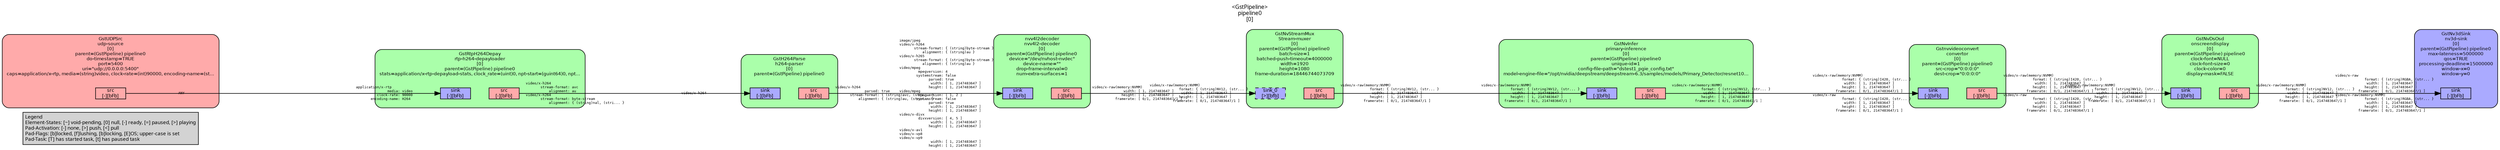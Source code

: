 digraph pipeline {
  rankdir=LR;
  fontname="sans";
  fontsize="10";
  labelloc=t;
  nodesep=.1;
  ranksep=.2;
  label="<GstPipeline>\npipeline0\n[0]";
  node [style="filled,rounded", shape=box, fontsize="9", fontname="sans", margin="0.0,0.0"];
  edge [labelfontsize="6", fontsize="9", fontname="monospace"];
  
  legend [
    pos="0,0!",
    margin="0.05,0.05",
    style="filled",
    label="Legend\lElement-States: [~] void-pending, [0] null, [-] ready, [=] paused, [>] playing\lPad-Activation: [-] none, [>] push, [<] pull\lPad-Flags: [b]locked, [f]lushing, [b]locking, [E]OS; upper-case is set\lPad-Task: [T] has started task, [t] has paused task\l",
  ];
  subgraph cluster_nv3d_sink_0x240a9160 {
    fontname="Bitstream Vera Sans";
    fontsize="8";
    style="filled,rounded";
    color=black;
    label="GstNv3dSink\nnv3d-sink\n[0]\nparent=(GstPipeline) pipeline0\nmax-lateness=5000000\nqos=TRUE\nprocessing-deadline=15000000\nwindow-x=0\nwindow-y=0";
    subgraph cluster_nv3d_sink_0x240a9160_sink {
      label="";
      style="invis";
      nv3d_sink_0x240a9160_sink_0x23fe2440 [color=black, fillcolor="#aaaaff", label="sink\n[-][bFb]", height="0.2", style="filled,solid"];
    }

    fillcolor="#aaaaff";
  }

  subgraph cluster_onscreendisplay_0x23fdffe0 {
    fontname="Bitstream Vera Sans";
    fontsize="8";
    style="filled,rounded";
    color=black;
    label="GstNvDsOsd\nonscreendisplay\n[0]\nparent=(GstPipeline) pipeline0\nclock-font=NULL\nclock-font-size=0\nclock-color=0\ndisplay-mask=FALSE";
    subgraph cluster_onscreendisplay_0x23fdffe0_sink {
      label="";
      style="invis";
      onscreendisplay_0x23fdffe0_sink_0x236edd20 [color=black, fillcolor="#aaaaff", label="sink\n[-][bFb]", height="0.2", style="filled,solid"];
    }

    subgraph cluster_onscreendisplay_0x23fdffe0_src {
      label="";
      style="invis";
      onscreendisplay_0x23fdffe0_src_0x23fe21f0 [color=black, fillcolor="#ffaaaa", label="src\n[-][bFb]", height="0.2", style="filled,solid"];
    }

    onscreendisplay_0x23fdffe0_sink_0x236edd20 -> onscreendisplay_0x23fdffe0_src_0x23fe21f0 [style="invis"];
    fillcolor="#aaffaa";
  }

  onscreendisplay_0x23fdffe0_src_0x23fe21f0 -> nv3d_sink_0x240a9160_sink_0x23fe2440 [labeldistance="10", labelangle="0", label="                                                  ", taillabel="video/x-raw(memory:NVMM)\l              format: { (string)NV12, (str... }\l               width: [ 1, 2147483647 ]\l              height: [ 1, 2147483647 ]\l           framerate: [ 0/1, 2147483647/1 ]\l", headlabel="video/x-raw\l              format: { (string)RGBA, (str... }\l               width: [ 1, 2147483647 ]\l              height: [ 1, 2147483647 ]\l           framerate: [ 0/1, 2147483647/1 ]\lvideo/x-raw(memory:NVMM)\l              format: { (string)RGBA, (str... }\l               width: [ 1, 2147483647 ]\l              height: [ 1, 2147483647 ]\l           framerate: [ 0/1, 2147483647/1 ]\l"]
  subgraph cluster_convertor_0x23fb96e0 {
    fontname="Bitstream Vera Sans";
    fontsize="8";
    style="filled,rounded";
    color=black;
    label="Gstnvvideoconvert\nconvertor\n[0]\nparent=(GstPipeline) pipeline0\nsrc-crop=\"0:0:0:0\"\ndest-crop=\"0:0:0:0\"";
    subgraph cluster_convertor_0x23fb96e0_sink {
      label="";
      style="invis";
      convertor_0x23fb96e0_sink_0x236ed880 [color=black, fillcolor="#aaaaff", label="sink\n[-][bFb]", height="0.2", style="filled,solid"];
    }

    subgraph cluster_convertor_0x23fb96e0_src {
      label="";
      style="invis";
      convertor_0x23fb96e0_src_0x236edad0 [color=black, fillcolor="#ffaaaa", label="src\n[-][bFb]", height="0.2", style="filled,solid"];
    }

    convertor_0x23fb96e0_sink_0x236ed880 -> convertor_0x23fb96e0_src_0x236edad0 [style="invis"];
    fillcolor="#aaffaa";
  }

  convertor_0x23fb96e0_src_0x236edad0 -> onscreendisplay_0x23fdffe0_sink_0x236edd20 [labeldistance="10", labelangle="0", label="                                                  ", taillabel="video/x-raw(memory:NVMM)\l              format: { (string)I420, (str... }\l               width: [ 1, 2147483647 ]\l              height: [ 1, 2147483647 ]\l           framerate: [ 0/1, 2147483647/1 ]\lvideo/x-raw\l              format: { (string)I420, (str... }\l               width: [ 1, 2147483647 ]\l              height: [ 1, 2147483647 ]\l           framerate: [ 0/1, 2147483647/1 ]\l", headlabel="video/x-raw(memory:NVMM)\l              format: { (string)NV12, (str... }\l               width: [ 1, 2147483647 ]\l              height: [ 1, 2147483647 ]\l           framerate: [ 0/1, 2147483647/1 ]\l"]
  subgraph cluster_primary_inference_0x23f9b0d0 {
    fontname="Bitstream Vera Sans";
    fontsize="8";
    style="filled,rounded";
    color=black;
    label="GstNvInfer\nprimary-inference\n[0]\nparent=(GstPipeline) pipeline0\nunique-id=1\nconfig-file-path=\"dstest1_pgie_config.txt\"\nmodel-engine-file=\"/opt/nvidia/deepstream/deepstream-6.3/samples/models/Primary_Detector/resnet10…";
    subgraph cluster_primary_inference_0x23f9b0d0_sink {
      label="";
      style="invis";
      primary_inference_0x23f9b0d0_sink_0x236ed3e0 [color=black, fillcolor="#aaaaff", label="sink\n[-][bFb]", height="0.2", style="filled,solid"];
    }

    subgraph cluster_primary_inference_0x23f9b0d0_src {
      label="";
      style="invis";
      primary_inference_0x23f9b0d0_src_0x236ed630 [color=black, fillcolor="#ffaaaa", label="src\n[-][bFb]", height="0.2", style="filled,solid"];
    }

    primary_inference_0x23f9b0d0_sink_0x236ed3e0 -> primary_inference_0x23f9b0d0_src_0x236ed630 [style="invis"];
    fillcolor="#aaffaa";
  }

  primary_inference_0x23f9b0d0_src_0x236ed630 -> convertor_0x23fb96e0_sink_0x236ed880 [labeldistance="10", labelangle="0", label="                                                  ", taillabel="video/x-raw(memory:NVMM)\l              format: { (string)NV12, (str... }\l               width: [ 1, 2147483647 ]\l              height: [ 1, 2147483647 ]\l           framerate: [ 0/1, 2147483647/1 ]\l", headlabel="video/x-raw(memory:NVMM)\l              format: { (string)I420, (str... }\l               width: [ 1, 2147483647 ]\l              height: [ 1, 2147483647 ]\l           framerate: [ 0/1, 2147483647/1 ]\lvideo/x-raw\l              format: { (string)I420, (str... }\l               width: [ 1, 2147483647 ]\l              height: [ 1, 2147483647 ]\l           framerate: [ 0/1, 2147483647/1 ]\l"]
  subgraph cluster_Stream_muxer_0x2382c020 {
    fontname="Bitstream Vera Sans";
    fontsize="8";
    style="filled,rounded";
    color=black;
    label="GstNvStreamMux\nStream-muxer\n[0]\nparent=(GstPipeline) pipeline0\nbatch-size=1\nbatched-push-timeout=4000000\nwidth=1920\nheight=1080\nframe-duration=18446744073709";
    subgraph cluster_Stream_muxer_0x2382c020_sink {
      label="";
      style="invis";
      Stream_muxer_0x2382c020_sink_0_0x23fe2690 [color=black, fillcolor="#aaaaff", label="sink_0\n[>][bfb]", height="0.2", style="filled,dashed"];
    }

    subgraph cluster_Stream_muxer_0x2382c020_src {
      label="";
      style="invis";
      Stream_muxer_0x2382c020_src_0x236ed190 [color=black, fillcolor="#ffaaaa", label="src\n[-][bFb]", height="0.2", style="filled,solid"];
    }

    Stream_muxer_0x2382c020_sink_0_0x23fe2690 -> Stream_muxer_0x2382c020_src_0x236ed190 [style="invis"];
    fillcolor="#aaffaa";
  }

  Stream_muxer_0x2382c020_src_0x236ed190 -> primary_inference_0x23f9b0d0_sink_0x236ed3e0 [labeldistance="10", labelangle="0", label="                                                  ", taillabel="video/x-raw(memory:NVMM)\l              format: { (string)NV12, (str... }\l               width: [ 1, 2147483647 ]\l              height: [ 1, 2147483647 ]\l           framerate: [ 0/1, 2147483647/1 ]\l", headlabel="video/x-raw(memory:NVMM)\l              format: { (string)NV12, (str... }\l               width: [ 1, 2147483647 ]\l              height: [ 1, 2147483647 ]\l           framerate: [ 0/1, 2147483647/1 ]\l"]
  subgraph cluster_nvv4l2_decoder_0x23823520 {
    fontname="Bitstream Vera Sans";
    fontsize="8";
    style="filled,rounded";
    color=black;
    label="nvv4l2decoder\nnvv4l2-decoder\n[0]\nparent=(GstPipeline) pipeline0\ndevice=\"/dev/nvhost-nvdec\"\ndevice-name=\"\"\ndrop-frame-interval=0\nnum-extra-surfaces=1";
    subgraph cluster_nvv4l2_decoder_0x23823520_sink {
      label="";
      style="invis";
      nvv4l2_decoder_0x23823520_sink_0x236eccf0 [color=black, fillcolor="#aaaaff", label="sink\n[-][bFb]", height="0.2", style="filled,solid"];
    }

    subgraph cluster_nvv4l2_decoder_0x23823520_src {
      label="";
      style="invis";
      nvv4l2_decoder_0x23823520_src_0x236ecf40 [color=black, fillcolor="#ffaaaa", label="src\n[-][bFb]", height="0.2", style="filled,solid"];
    }

    nvv4l2_decoder_0x23823520_sink_0x236eccf0 -> nvv4l2_decoder_0x23823520_src_0x236ecf40 [style="invis"];
    fillcolor="#aaffaa";
  }

  nvv4l2_decoder_0x23823520_src_0x236ecf40 -> Stream_muxer_0x2382c020_sink_0_0x23fe2690 [labeldistance="10", labelangle="0", label="                                                  ", taillabel="video/x-raw(memory:NVMM)\l               width: [ 1, 2147483647 ]\l              height: [ 1, 2147483647 ]\l           framerate: [ 0/1, 2147483647/1 ]\l", headlabel="video/x-raw(memory:NVMM)\l              format: { (string)NV12, (str... }\l               width: [ 1, 2147483647 ]\l              height: [ 1, 2147483647 ]\l           framerate: [ 0/1, 2147483647/1 ]\l"]
  subgraph cluster_h264_parser_0x23702260 {
    fontname="Bitstream Vera Sans";
    fontsize="8";
    style="filled,rounded";
    color=black;
    label="GstH264Parse\nh264-parser\n[0]\nparent=(GstPipeline) pipeline0";
    subgraph cluster_h264_parser_0x23702260_sink {
      label="";
      style="invis";
      h264_parser_0x23702260_sink_0x236ec850 [color=black, fillcolor="#aaaaff", label="sink\n[-][bFb]", height="0.2", style="filled,solid"];
    }

    subgraph cluster_h264_parser_0x23702260_src {
      label="";
      style="invis";
      h264_parser_0x23702260_src_0x236ecaa0 [color=black, fillcolor="#ffaaaa", label="src\n[-][bFb]", height="0.2", style="filled,solid"];
    }

    h264_parser_0x23702260_sink_0x236ec850 -> h264_parser_0x23702260_src_0x236ecaa0 [style="invis"];
    fillcolor="#aaffaa";
  }

  h264_parser_0x23702260_src_0x236ecaa0 -> nvv4l2_decoder_0x23823520_sink_0x236eccf0 [labeldistance="10", labelangle="0", label="                                                  ", taillabel="video/x-h264\l              parsed: true\l       stream-format: { (string)avc, (stri... }\l           alignment: { (string)au, (strin... }\l", headlabel="image/jpeg\lvideo/x-h264\l       stream-format: { (string)byte-stream }\l           alignment: { (string)au }\lvideo/x-h265\l       stream-format: { (string)byte-stream }\l           alignment: { (string)au }\lvideo/mpeg\l         mpegversion: 4\l        systemstream: false\l              parsed: true\l               width: [ 1, 2147483647 ]\l              height: [ 1, 2147483647 ]\lvideo/mpeg\l         mpegversion: [ 1, 2 ]\l        systemstream: false\l              parsed: true\l               width: [ 1, 2147483647 ]\l              height: [ 1, 2147483647 ]\lvideo/x-divx\l         divxversion: [ 4, 5 ]\l               width: [ 1, 2147483647 ]\l              height: [ 1, 2147483647 ]\lvideo/x-av1\lvideo/x-vp8\lvideo/x-vp9\l               width: [ 1, 2147483647 ]\l              height: [ 1, 2147483647 ]\l"]
  subgraph cluster_rtp_h264_depayloader_0x236fa1c0 {
    fontname="Bitstream Vera Sans";
    fontsize="8";
    style="filled,rounded";
    color=black;
    label="GstRtpH264Depay\nrtp-h264-depayloader\n[0]\nparent=(GstPipeline) pipeline0\nstats=application/x-rtp-depayload-stats, clock_rate=(uint)0, npt-start=(guint64)0, npt…";
    subgraph cluster_rtp_h264_depayloader_0x236fa1c0_sink {
      label="";
      style="invis";
      rtp_h264_depayloader_0x236fa1c0_sink_0x236ec3b0 [color=black, fillcolor="#aaaaff", label="sink\n[-][bFb]", height="0.2", style="filled,solid"];
    }

    subgraph cluster_rtp_h264_depayloader_0x236fa1c0_src {
      label="";
      style="invis";
      rtp_h264_depayloader_0x236fa1c0_src_0x236ec600 [color=black, fillcolor="#ffaaaa", label="src\n[-][bFb]", height="0.2", style="filled,solid"];
    }

    rtp_h264_depayloader_0x236fa1c0_sink_0x236ec3b0 -> rtp_h264_depayloader_0x236fa1c0_src_0x236ec600 [style="invis"];
    fillcolor="#aaffaa";
  }

  rtp_h264_depayloader_0x236fa1c0_src_0x236ec600 -> h264_parser_0x23702260_sink_0x236ec850 [labeldistance="10", labelangle="0", label="                                                  ", taillabel="video/x-h264\l       stream-format: avc\l           alignment: au\lvideo/x-h264\l       stream-format: byte-stream\l           alignment: { (string)nal, (stri... }\l", headlabel="video/x-h264\l"]
  subgraph cluster_udp_source_0x236ea3c0 {
    fontname="Bitstream Vera Sans";
    fontsize="8";
    style="filled,rounded";
    color=black;
    label="GstUDPSrc\nudp-source\n[0]\nparent=(GstPipeline) pipeline0\ndo-timestamp=TRUE\nport=5400\nuri=\"udp://0.0.0.0:5400\"\ncaps=application/x-rtp, media=(string)video, clock-rate=(int)90000, encoding-name=(st…";
    subgraph cluster_udp_source_0x236ea3c0_src {
      label="";
      style="invis";
      udp_source_0x236ea3c0_src_0x236ec160 [color=black, fillcolor="#ffaaaa", label="src\n[-][bFb]", height="0.2", style="filled,solid"];
    }

    fillcolor="#ffaaaa";
  }

  udp_source_0x236ea3c0_src_0x236ec160 -> rtp_h264_depayloader_0x236fa1c0_sink_0x236ec3b0 [labeldistance="10", labelangle="0", label="                                                  ", taillabel="ANY", headlabel="application/x-rtp\l               media: video\l          clock-rate: 90000\l       encoding-name: H264\l"]
}
